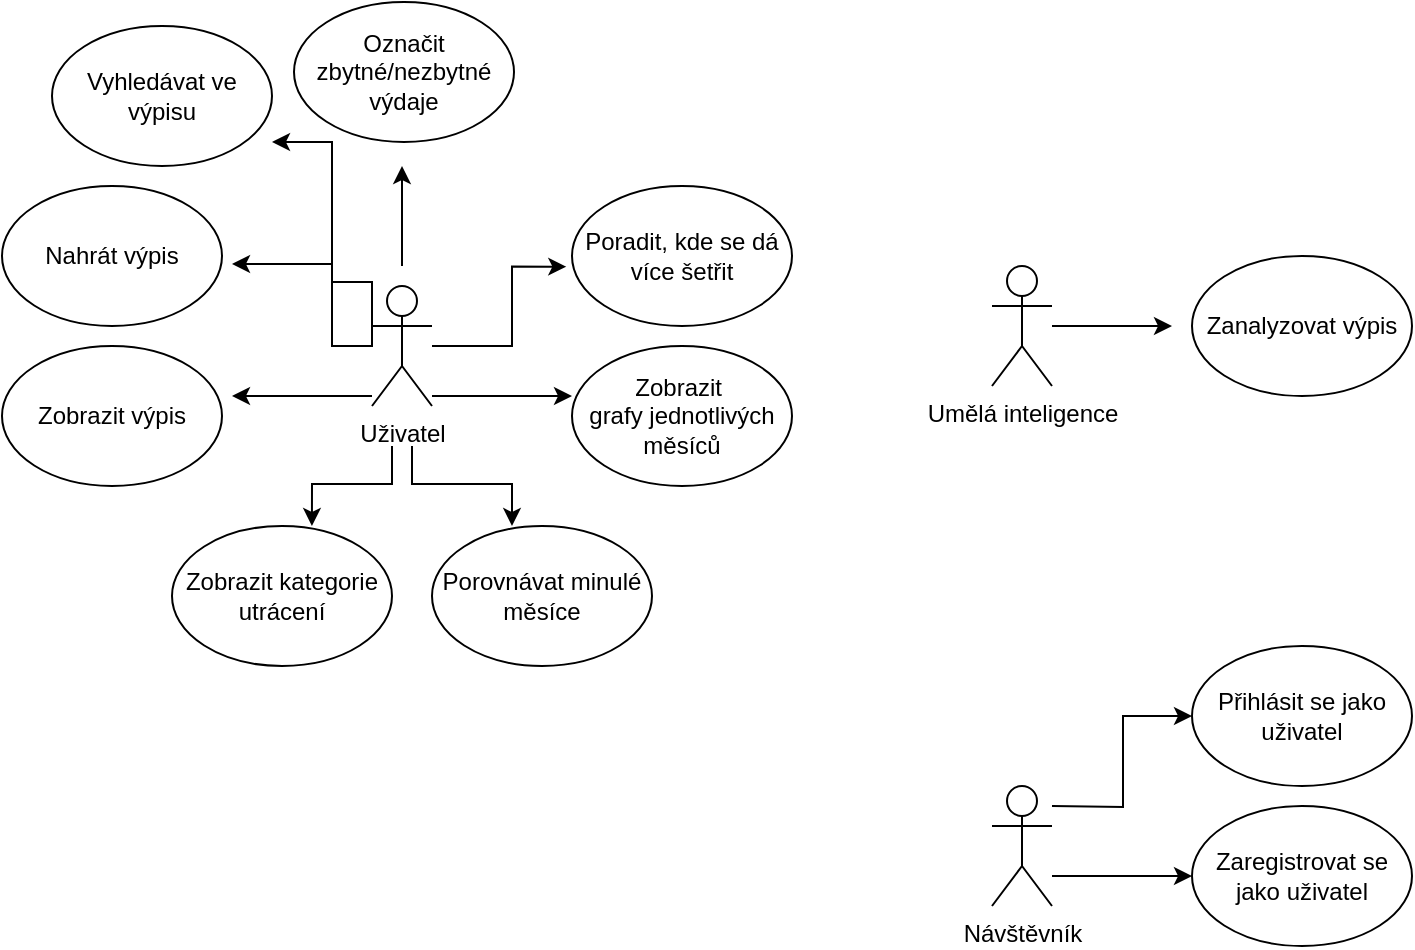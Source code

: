<mxfile>
    <diagram id="8CBz-PNe3THxaDGd3vv1" name="Page-1">
        <mxGraphModel dx="1361" dy="596" grid="1" gridSize="10" guides="1" tooltips="1" connect="1" arrows="1" fold="1" page="1" pageScale="1" pageWidth="850" pageHeight="1100" math="0" shadow="0">
            <root>
                <mxCell id="0"/>
                <mxCell id="1" parent="0"/>
                <mxCell id="2" value="Uživatel" style="shape=umlActor;verticalLabelPosition=bottom;verticalAlign=top;html=1;" parent="1" vertex="1">
                    <mxGeometry x="230" y="170" width="30" height="60" as="geometry"/>
                </mxCell>
                <mxCell id="4" value="" style="endArrow=classic;html=1;edgeStyle=orthogonalEdgeStyle;rounded=0;" parent="1" edge="1">
                    <mxGeometry width="50" height="50" relative="1" as="geometry">
                        <mxPoint x="230" y="200" as="sourcePoint"/>
                        <mxPoint x="160" y="159" as="targetPoint"/>
                        <Array as="points">
                            <mxPoint x="230" y="200"/>
                            <mxPoint x="210" y="200"/>
                            <mxPoint x="210" y="159"/>
                        </Array>
                    </mxGeometry>
                </mxCell>
                <mxCell id="18" value="" style="endArrow=classic;html=1;edgeStyle=orthogonalEdgeStyle;rounded=0;" parent="1" edge="1">
                    <mxGeometry width="50" height="50" relative="1" as="geometry">
                        <mxPoint x="260" y="225.01" as="sourcePoint"/>
                        <mxPoint x="330" y="225" as="targetPoint"/>
                        <Array as="points">
                            <mxPoint x="260" y="225.01"/>
                        </Array>
                    </mxGeometry>
                </mxCell>
                <mxCell id="5" value="Nahrát výpis" style="ellipse;whiteSpace=wrap;html=1;" parent="1" vertex="1">
                    <mxGeometry x="45" y="120" width="110" height="70" as="geometry"/>
                </mxCell>
                <mxCell id="6" value="Zobrazit výpis" style="ellipse;whiteSpace=wrap;html=1;" parent="1" vertex="1">
                    <mxGeometry x="45" y="200" width="110" height="70" as="geometry"/>
                </mxCell>
                <mxCell id="8" value="Zanalyzovat výpis" style="ellipse;whiteSpace=wrap;html=1;" parent="1" vertex="1">
                    <mxGeometry x="640" y="155" width="110" height="70" as="geometry"/>
                </mxCell>
                <mxCell id="10" style="edgeStyle=orthogonalEdgeStyle;rounded=0;html=1;" parent="1" source="9" edge="1">
                    <mxGeometry relative="1" as="geometry">
                        <mxPoint x="630" y="190" as="targetPoint"/>
                    </mxGeometry>
                </mxCell>
                <mxCell id="9" value="Umělá inteligence" style="shape=umlActor;verticalLabelPosition=bottom;verticalAlign=top;html=1;" parent="1" vertex="1">
                    <mxGeometry x="540" y="160" width="30" height="60" as="geometry"/>
                </mxCell>
                <mxCell id="11" value="Zobrazit kategorie&lt;br&gt;utrácení" style="ellipse;whiteSpace=wrap;html=1;" parent="1" vertex="1">
                    <mxGeometry x="130" y="290" width="110" height="70" as="geometry"/>
                </mxCell>
                <mxCell id="12" value="Porovnávat minulé měsíce" style="ellipse;whiteSpace=wrap;html=1;" parent="1" vertex="1">
                    <mxGeometry x="260" y="290" width="110" height="70" as="geometry"/>
                </mxCell>
                <mxCell id="13" value="Zobrazit&amp;nbsp;&lt;br&gt;grafy jednotlivých měsíců" style="ellipse;whiteSpace=wrap;html=1;" parent="1" vertex="1">
                    <mxGeometry x="330" y="200" width="110" height="70" as="geometry"/>
                </mxCell>
                <mxCell id="14" value="Poradit, kde se dá více šetřit" style="ellipse;whiteSpace=wrap;html=1;" parent="1" vertex="1">
                    <mxGeometry x="330" y="120" width="110" height="70" as="geometry"/>
                </mxCell>
                <mxCell id="15" value="" style="endArrow=classic;html=1;edgeStyle=orthogonalEdgeStyle;rounded=0;" parent="1" edge="1">
                    <mxGeometry width="50" height="50" relative="1" as="geometry">
                        <mxPoint x="230" y="224.99" as="sourcePoint"/>
                        <mxPoint x="160" y="225" as="targetPoint"/>
                        <Array as="points">
                            <mxPoint x="160" y="225"/>
                        </Array>
                    </mxGeometry>
                </mxCell>
                <mxCell id="16" value="" style="endArrow=classic;html=1;edgeStyle=orthogonalEdgeStyle;rounded=0;entryX=0.636;entryY=0;entryDx=0;entryDy=0;entryPerimeter=0;" parent="1" target="11" edge="1">
                    <mxGeometry width="50" height="50" relative="1" as="geometry">
                        <mxPoint x="240" y="250" as="sourcePoint"/>
                        <mxPoint x="200" y="269" as="targetPoint"/>
                        <Array as="points">
                            <mxPoint x="240" y="269"/>
                            <mxPoint x="200" y="269"/>
                        </Array>
                    </mxGeometry>
                </mxCell>
                <mxCell id="19" value="" style="endArrow=classic;html=1;edgeStyle=orthogonalEdgeStyle;rounded=0;entryX=-0.026;entryY=0.576;entryDx=0;entryDy=0;entryPerimeter=0;" parent="1" source="2" target="14" edge="1">
                    <mxGeometry width="50" height="50" relative="1" as="geometry">
                        <mxPoint x="270" y="201" as="sourcePoint"/>
                        <mxPoint x="320" y="160" as="targetPoint"/>
                        <Array as="points">
                            <mxPoint x="300" y="200"/>
                            <mxPoint x="300" y="160"/>
                        </Array>
                    </mxGeometry>
                </mxCell>
                <mxCell id="17" value="" style="endArrow=classic;html=1;edgeStyle=orthogonalEdgeStyle;rounded=0;" parent="1" edge="1">
                    <mxGeometry width="50" height="50" relative="1" as="geometry">
                        <mxPoint x="250" y="250" as="sourcePoint"/>
                        <mxPoint x="300" y="290" as="targetPoint"/>
                        <Array as="points">
                            <mxPoint x="250" y="269"/>
                            <mxPoint x="300" y="269"/>
                            <mxPoint x="300" y="290"/>
                        </Array>
                    </mxGeometry>
                </mxCell>
                <mxCell id="20" value="Označit zbytné/nezbytné výdaje" style="ellipse;whiteSpace=wrap;html=1;" parent="1" vertex="1">
                    <mxGeometry x="191" y="28" width="110" height="70" as="geometry"/>
                </mxCell>
                <mxCell id="21" value="" style="endArrow=classic;html=1;edgeStyle=orthogonalEdgeStyle;rounded=0;" parent="1" edge="1">
                    <mxGeometry width="50" height="50" relative="1" as="geometry">
                        <mxPoint x="245" y="160" as="sourcePoint"/>
                        <mxPoint x="245" y="110" as="targetPoint"/>
                        <Array as="points">
                            <mxPoint x="245" y="160"/>
                        </Array>
                    </mxGeometry>
                </mxCell>
                <mxCell id="22" value="Návštěvník" style="shape=umlActor;verticalLabelPosition=bottom;verticalAlign=top;html=1;" vertex="1" parent="1">
                    <mxGeometry x="540" y="420" width="30" height="60" as="geometry"/>
                </mxCell>
                <mxCell id="23" value="Přihlásit se jako uživatel" style="ellipse;whiteSpace=wrap;html=1;" vertex="1" parent="1">
                    <mxGeometry x="640" y="350" width="110" height="70" as="geometry"/>
                </mxCell>
                <mxCell id="24" value="Zaregistrovat se jako uživatel" style="ellipse;whiteSpace=wrap;html=1;" vertex="1" parent="1">
                    <mxGeometry x="640" y="430" width="110" height="70" as="geometry"/>
                </mxCell>
                <mxCell id="25" style="edgeStyle=orthogonalEdgeStyle;rounded=0;html=1;entryX=0;entryY=0.5;entryDx=0;entryDy=0;" edge="1" parent="1" target="23">
                    <mxGeometry relative="1" as="geometry">
                        <mxPoint x="610" y="380" as="targetPoint"/>
                        <mxPoint x="570" y="430" as="sourcePoint"/>
                    </mxGeometry>
                </mxCell>
                <mxCell id="26" style="edgeStyle=orthogonalEdgeStyle;rounded=0;html=1;" edge="1" parent="1">
                    <mxGeometry relative="1" as="geometry">
                        <mxPoint x="640" y="465" as="targetPoint"/>
                        <mxPoint x="570" y="465" as="sourcePoint"/>
                    </mxGeometry>
                </mxCell>
                <mxCell id="27" value="Vyhledávat ve výpisu" style="ellipse;whiteSpace=wrap;html=1;" vertex="1" parent="1">
                    <mxGeometry x="70" y="40" width="110" height="70" as="geometry"/>
                </mxCell>
                <mxCell id="28" value="" style="endArrow=classic;html=1;edgeStyle=orthogonalEdgeStyle;rounded=0;" edge="1" parent="1">
                    <mxGeometry width="50" height="50" relative="1" as="geometry">
                        <mxPoint x="210" y="168" as="sourcePoint"/>
                        <mxPoint x="180" y="98" as="targetPoint"/>
                        <Array as="points">
                            <mxPoint x="230" y="168"/>
                            <mxPoint x="230" y="200"/>
                            <mxPoint x="210" y="200"/>
                            <mxPoint x="210" y="98"/>
                        </Array>
                    </mxGeometry>
                </mxCell>
            </root>
        </mxGraphModel>
    </diagram>
</mxfile>